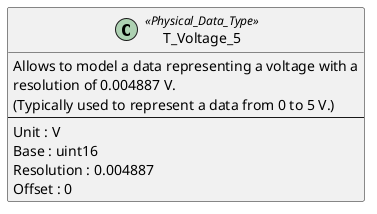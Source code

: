 @startuml

class T_Voltage_5 <<Physical_Data_Type>>
{
  Allows to model a data representing a voltage with a
  resolution of 0.004887 V.
  (Typically used to represent a data from 0 to 5 V.)
  --
  Unit : V
  Base : uint16
  Resolution : 0.004887
  Offset : 0
}

@enduml